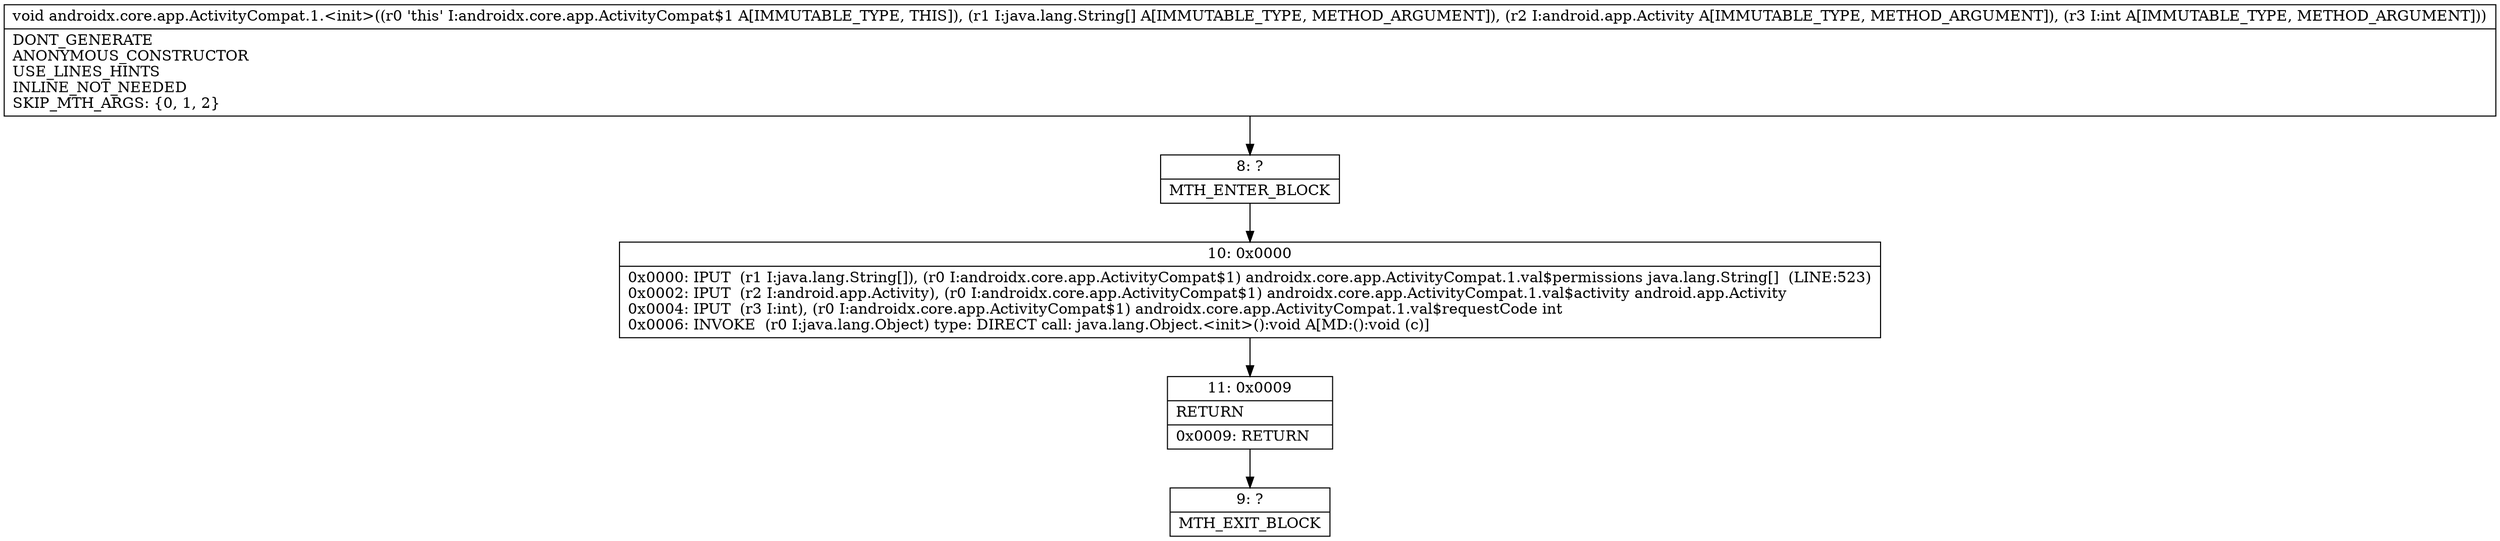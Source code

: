 digraph "CFG forandroidx.core.app.ActivityCompat.1.\<init\>([Ljava\/lang\/String;Landroid\/app\/Activity;I)V" {
Node_8 [shape=record,label="{8\:\ ?|MTH_ENTER_BLOCK\l}"];
Node_10 [shape=record,label="{10\:\ 0x0000|0x0000: IPUT  (r1 I:java.lang.String[]), (r0 I:androidx.core.app.ActivityCompat$1) androidx.core.app.ActivityCompat.1.val$permissions java.lang.String[]  (LINE:523)\l0x0002: IPUT  (r2 I:android.app.Activity), (r0 I:androidx.core.app.ActivityCompat$1) androidx.core.app.ActivityCompat.1.val$activity android.app.Activity \l0x0004: IPUT  (r3 I:int), (r0 I:androidx.core.app.ActivityCompat$1) androidx.core.app.ActivityCompat.1.val$requestCode int \l0x0006: INVOKE  (r0 I:java.lang.Object) type: DIRECT call: java.lang.Object.\<init\>():void A[MD:():void (c)]\l}"];
Node_11 [shape=record,label="{11\:\ 0x0009|RETURN\l|0x0009: RETURN   \l}"];
Node_9 [shape=record,label="{9\:\ ?|MTH_EXIT_BLOCK\l}"];
MethodNode[shape=record,label="{void androidx.core.app.ActivityCompat.1.\<init\>((r0 'this' I:androidx.core.app.ActivityCompat$1 A[IMMUTABLE_TYPE, THIS]), (r1 I:java.lang.String[] A[IMMUTABLE_TYPE, METHOD_ARGUMENT]), (r2 I:android.app.Activity A[IMMUTABLE_TYPE, METHOD_ARGUMENT]), (r3 I:int A[IMMUTABLE_TYPE, METHOD_ARGUMENT]))  | DONT_GENERATE\lANONYMOUS_CONSTRUCTOR\lUSE_LINES_HINTS\lINLINE_NOT_NEEDED\lSKIP_MTH_ARGS: \{0, 1, 2\}\l}"];
MethodNode -> Node_8;Node_8 -> Node_10;
Node_10 -> Node_11;
Node_11 -> Node_9;
}

